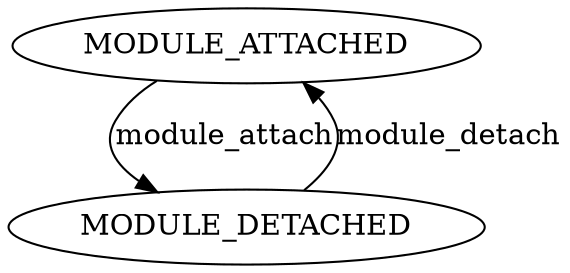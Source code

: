 digraph {
        MODULE_ATTACHED -> MODULE_DETACHED [label="module_attach"];
        MODULE_DETACHED -> MODULE_ATTACHED [label="module_detach"];
}
